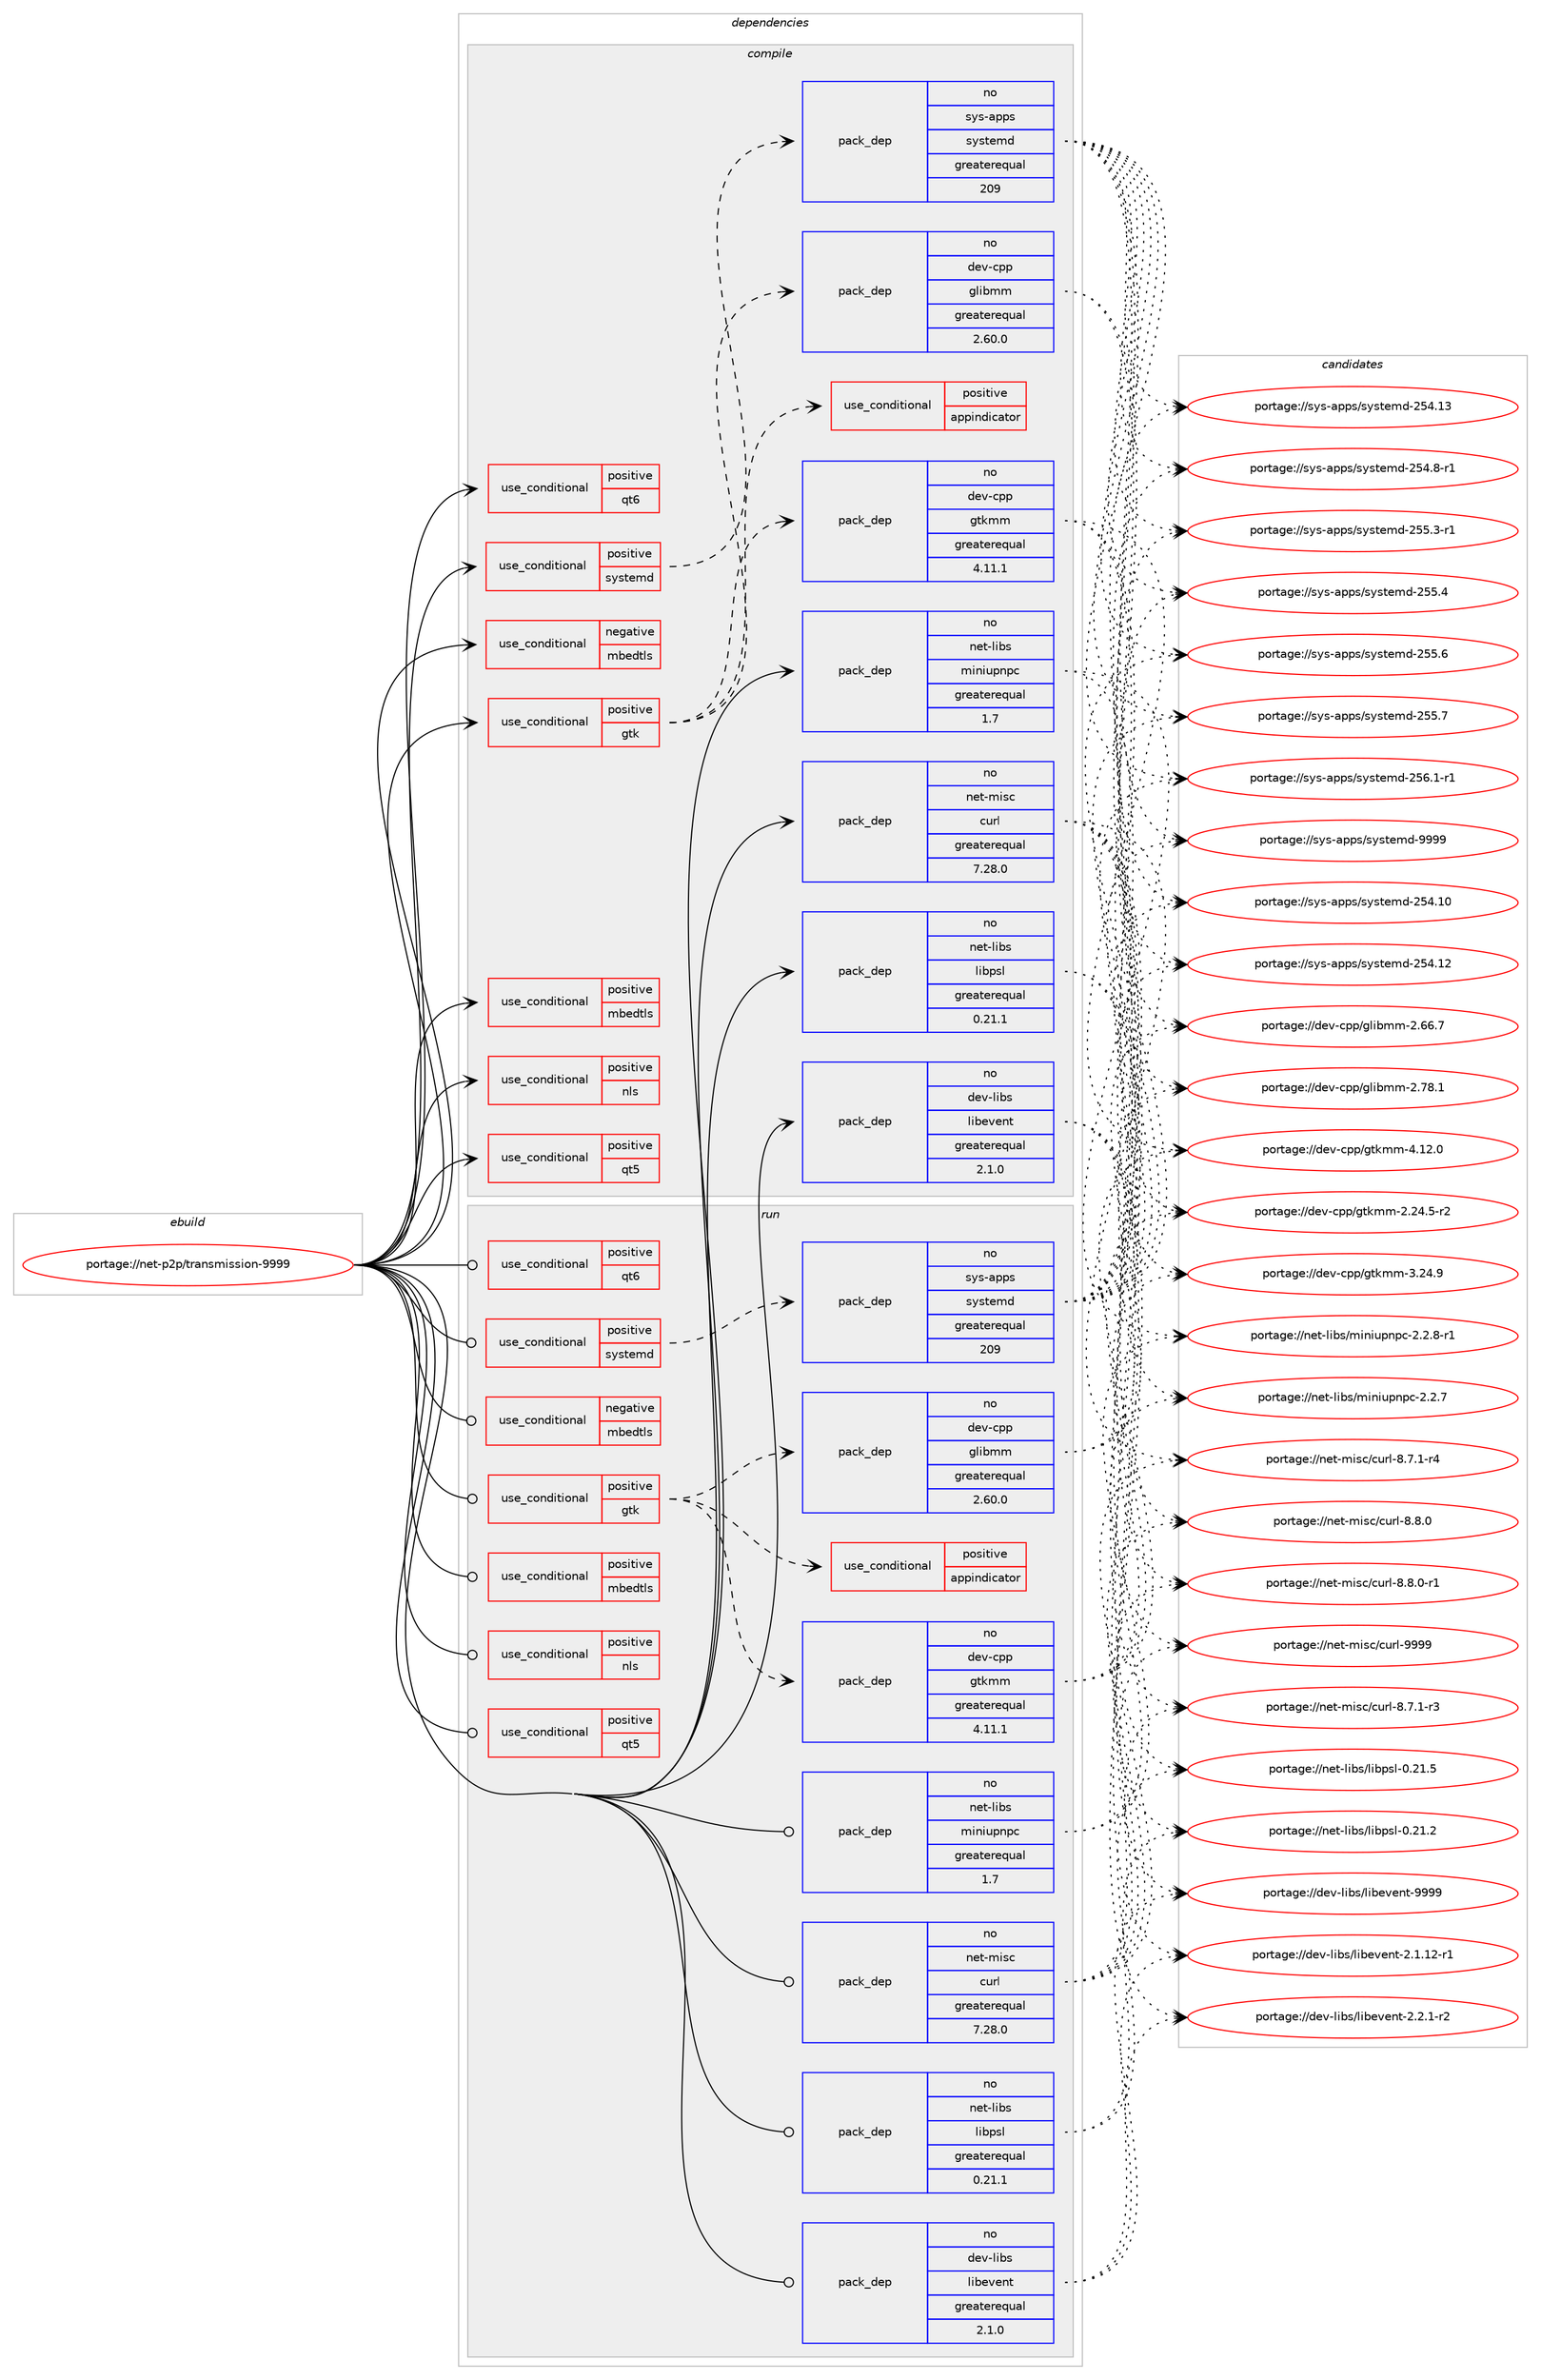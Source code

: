 digraph prolog {

# *************
# Graph options
# *************

newrank=true;
concentrate=true;
compound=true;
graph [rankdir=LR,fontname=Helvetica,fontsize=10,ranksep=1.5];#, ranksep=2.5, nodesep=0.2];
edge  [arrowhead=vee];
node  [fontname=Helvetica,fontsize=10];

# **********
# The ebuild
# **********

subgraph cluster_leftcol {
color=gray;
rank=same;
label=<<i>ebuild</i>>;
id [label="portage://net-p2p/transmission-9999", color=red, width=4, href="../net-p2p/transmission-9999.svg"];
}

# ****************
# The dependencies
# ****************

subgraph cluster_midcol {
color=gray;
label=<<i>dependencies</i>>;
subgraph cluster_compile {
fillcolor="#eeeeee";
style=filled;
label=<<i>compile</i>>;
subgraph cond98318 {
dependency193566 [label=<<TABLE BORDER="0" CELLBORDER="1" CELLSPACING="0" CELLPADDING="4"><TR><TD ROWSPAN="3" CELLPADDING="10">use_conditional</TD></TR><TR><TD>negative</TD></TR><TR><TD>mbedtls</TD></TR></TABLE>>, shape=none, color=red];
# *** BEGIN UNKNOWN DEPENDENCY TYPE (TODO) ***
# dependency193566 -> package_dependency(portage://net-p2p/transmission-9999,install,no,dev-libs,openssl,none,[,,],[slot(0),equal],[])
# *** END UNKNOWN DEPENDENCY TYPE (TODO) ***

}
id:e -> dependency193566:w [weight=20,style="solid",arrowhead="vee"];
subgraph cond98319 {
dependency193567 [label=<<TABLE BORDER="0" CELLBORDER="1" CELLSPACING="0" CELLPADDING="4"><TR><TD ROWSPAN="3" CELLPADDING="10">use_conditional</TD></TR><TR><TD>positive</TD></TR><TR><TD>gtk</TD></TR></TABLE>>, shape=none, color=red];
subgraph pack92552 {
dependency193568 [label=<<TABLE BORDER="0" CELLBORDER="1" CELLSPACING="0" CELLPADDING="4" WIDTH="220"><TR><TD ROWSPAN="6" CELLPADDING="30">pack_dep</TD></TR><TR><TD WIDTH="110">no</TD></TR><TR><TD>dev-cpp</TD></TR><TR><TD>gtkmm</TD></TR><TR><TD>greaterequal</TD></TR><TR><TD>4.11.1</TD></TR></TABLE>>, shape=none, color=blue];
}
dependency193567:e -> dependency193568:w [weight=20,style="dashed",arrowhead="vee"];
subgraph pack92553 {
dependency193569 [label=<<TABLE BORDER="0" CELLBORDER="1" CELLSPACING="0" CELLPADDING="4" WIDTH="220"><TR><TD ROWSPAN="6" CELLPADDING="30">pack_dep</TD></TR><TR><TD WIDTH="110">no</TD></TR><TR><TD>dev-cpp</TD></TR><TR><TD>glibmm</TD></TR><TR><TD>greaterequal</TD></TR><TR><TD>2.60.0</TD></TR></TABLE>>, shape=none, color=blue];
}
dependency193567:e -> dependency193569:w [weight=20,style="dashed",arrowhead="vee"];
subgraph cond98320 {
dependency193570 [label=<<TABLE BORDER="0" CELLBORDER="1" CELLSPACING="0" CELLPADDING="4"><TR><TD ROWSPAN="3" CELLPADDING="10">use_conditional</TD></TR><TR><TD>positive</TD></TR><TR><TD>appindicator</TD></TR></TABLE>>, shape=none, color=red];
# *** BEGIN UNKNOWN DEPENDENCY TYPE (TODO) ***
# dependency193570 -> package_dependency(portage://net-p2p/transmission-9999,install,no,dev-libs,libayatana-appindicator,none,[,,],[],[])
# *** END UNKNOWN DEPENDENCY TYPE (TODO) ***

}
dependency193567:e -> dependency193570:w [weight=20,style="dashed",arrowhead="vee"];
}
id:e -> dependency193567:w [weight=20,style="solid",arrowhead="vee"];
subgraph cond98321 {
dependency193571 [label=<<TABLE BORDER="0" CELLBORDER="1" CELLSPACING="0" CELLPADDING="4"><TR><TD ROWSPAN="3" CELLPADDING="10">use_conditional</TD></TR><TR><TD>positive</TD></TR><TR><TD>mbedtls</TD></TR></TABLE>>, shape=none, color=red];
# *** BEGIN UNKNOWN DEPENDENCY TYPE (TODO) ***
# dependency193571 -> package_dependency(portage://net-p2p/transmission-9999,install,no,net-libs,mbedtls,none,[,,],[slot(0),equal],[])
# *** END UNKNOWN DEPENDENCY TYPE (TODO) ***

}
id:e -> dependency193571:w [weight=20,style="solid",arrowhead="vee"];
subgraph cond98322 {
dependency193572 [label=<<TABLE BORDER="0" CELLBORDER="1" CELLSPACING="0" CELLPADDING="4"><TR><TD ROWSPAN="3" CELLPADDING="10">use_conditional</TD></TR><TR><TD>positive</TD></TR><TR><TD>nls</TD></TR></TABLE>>, shape=none, color=red];
# *** BEGIN UNKNOWN DEPENDENCY TYPE (TODO) ***
# dependency193572 -> package_dependency(portage://net-p2p/transmission-9999,install,no,virtual,libintl,none,[,,],[],[])
# *** END UNKNOWN DEPENDENCY TYPE (TODO) ***

}
id:e -> dependency193572:w [weight=20,style="solid",arrowhead="vee"];
subgraph cond98323 {
dependency193573 [label=<<TABLE BORDER="0" CELLBORDER="1" CELLSPACING="0" CELLPADDING="4"><TR><TD ROWSPAN="3" CELLPADDING="10">use_conditional</TD></TR><TR><TD>positive</TD></TR><TR><TD>qt5</TD></TR></TABLE>>, shape=none, color=red];
# *** BEGIN UNKNOWN DEPENDENCY TYPE (TODO) ***
# dependency193573 -> package_dependency(portage://net-p2p/transmission-9999,install,no,dev-qt,qtcore,none,[,,],[slot(5)],[])
# *** END UNKNOWN DEPENDENCY TYPE (TODO) ***

# *** BEGIN UNKNOWN DEPENDENCY TYPE (TODO) ***
# dependency193573 -> package_dependency(portage://net-p2p/transmission-9999,install,no,dev-qt,qtdbus,none,[,,],[slot(5)],[])
# *** END UNKNOWN DEPENDENCY TYPE (TODO) ***

# *** BEGIN UNKNOWN DEPENDENCY TYPE (TODO) ***
# dependency193573 -> package_dependency(portage://net-p2p/transmission-9999,install,no,dev-qt,qtgui,none,[,,],[slot(5)],[])
# *** END UNKNOWN DEPENDENCY TYPE (TODO) ***

# *** BEGIN UNKNOWN DEPENDENCY TYPE (TODO) ***
# dependency193573 -> package_dependency(portage://net-p2p/transmission-9999,install,no,dev-qt,qtnetwork,none,[,,],[slot(5)],[])
# *** END UNKNOWN DEPENDENCY TYPE (TODO) ***

# *** BEGIN UNKNOWN DEPENDENCY TYPE (TODO) ***
# dependency193573 -> package_dependency(portage://net-p2p/transmission-9999,install,no,dev-qt,qtsvg,none,[,,],[slot(5)],[])
# *** END UNKNOWN DEPENDENCY TYPE (TODO) ***

# *** BEGIN UNKNOWN DEPENDENCY TYPE (TODO) ***
# dependency193573 -> package_dependency(portage://net-p2p/transmission-9999,install,no,dev-qt,qtwidgets,none,[,,],[slot(5)],[])
# *** END UNKNOWN DEPENDENCY TYPE (TODO) ***

}
id:e -> dependency193573:w [weight=20,style="solid",arrowhead="vee"];
subgraph cond98324 {
dependency193574 [label=<<TABLE BORDER="0" CELLBORDER="1" CELLSPACING="0" CELLPADDING="4"><TR><TD ROWSPAN="3" CELLPADDING="10">use_conditional</TD></TR><TR><TD>positive</TD></TR><TR><TD>qt6</TD></TR></TABLE>>, shape=none, color=red];
# *** BEGIN UNKNOWN DEPENDENCY TYPE (TODO) ***
# dependency193574 -> package_dependency(portage://net-p2p/transmission-9999,install,no,dev-qt,qtbase,none,[,,],[slot(6)],[use(enable(dbus),none),use(enable(gui),none),use(enable(network),none),use(enable(widgets),none)])
# *** END UNKNOWN DEPENDENCY TYPE (TODO) ***

# *** BEGIN UNKNOWN DEPENDENCY TYPE (TODO) ***
# dependency193574 -> package_dependency(portage://net-p2p/transmission-9999,install,no,dev-qt,qtsvg,none,[,,],[slot(6)],[])
# *** END UNKNOWN DEPENDENCY TYPE (TODO) ***

}
id:e -> dependency193574:w [weight=20,style="solid",arrowhead="vee"];
subgraph cond98325 {
dependency193575 [label=<<TABLE BORDER="0" CELLBORDER="1" CELLSPACING="0" CELLPADDING="4"><TR><TD ROWSPAN="3" CELLPADDING="10">use_conditional</TD></TR><TR><TD>positive</TD></TR><TR><TD>systemd</TD></TR></TABLE>>, shape=none, color=red];
subgraph pack92554 {
dependency193576 [label=<<TABLE BORDER="0" CELLBORDER="1" CELLSPACING="0" CELLPADDING="4" WIDTH="220"><TR><TD ROWSPAN="6" CELLPADDING="30">pack_dep</TD></TR><TR><TD WIDTH="110">no</TD></TR><TR><TD>sys-apps</TD></TR><TR><TD>systemd</TD></TR><TR><TD>greaterequal</TD></TR><TR><TD>209</TD></TR></TABLE>>, shape=none, color=blue];
}
dependency193575:e -> dependency193576:w [weight=20,style="dashed",arrowhead="vee"];
}
id:e -> dependency193575:w [weight=20,style="solid",arrowhead="vee"];
subgraph pack92555 {
dependency193577 [label=<<TABLE BORDER="0" CELLBORDER="1" CELLSPACING="0" CELLPADDING="4" WIDTH="220"><TR><TD ROWSPAN="6" CELLPADDING="30">pack_dep</TD></TR><TR><TD WIDTH="110">no</TD></TR><TR><TD>dev-libs</TD></TR><TR><TD>libevent</TD></TR><TR><TD>greaterequal</TD></TR><TR><TD>2.1.0</TD></TR></TABLE>>, shape=none, color=blue];
}
id:e -> dependency193577:w [weight=20,style="solid",arrowhead="vee"];
# *** BEGIN UNKNOWN DEPENDENCY TYPE (TODO) ***
# id -> package_dependency(portage://net-p2p/transmission-9999,install,no,net-libs,libnatpmp,none,[,,],[],[])
# *** END UNKNOWN DEPENDENCY TYPE (TODO) ***

subgraph pack92556 {
dependency193578 [label=<<TABLE BORDER="0" CELLBORDER="1" CELLSPACING="0" CELLPADDING="4" WIDTH="220"><TR><TD ROWSPAN="6" CELLPADDING="30">pack_dep</TD></TR><TR><TD WIDTH="110">no</TD></TR><TR><TD>net-libs</TD></TR><TR><TD>libpsl</TD></TR><TR><TD>greaterequal</TD></TR><TR><TD>0.21.1</TD></TR></TABLE>>, shape=none, color=blue];
}
id:e -> dependency193578:w [weight=20,style="solid",arrowhead="vee"];
subgraph pack92557 {
dependency193579 [label=<<TABLE BORDER="0" CELLBORDER="1" CELLSPACING="0" CELLPADDING="4" WIDTH="220"><TR><TD ROWSPAN="6" CELLPADDING="30">pack_dep</TD></TR><TR><TD WIDTH="110">no</TD></TR><TR><TD>net-libs</TD></TR><TR><TD>miniupnpc</TD></TR><TR><TD>greaterequal</TD></TR><TR><TD>1.7</TD></TR></TABLE>>, shape=none, color=blue];
}
id:e -> dependency193579:w [weight=20,style="solid",arrowhead="vee"];
subgraph pack92558 {
dependency193580 [label=<<TABLE BORDER="0" CELLBORDER="1" CELLSPACING="0" CELLPADDING="4" WIDTH="220"><TR><TD ROWSPAN="6" CELLPADDING="30">pack_dep</TD></TR><TR><TD WIDTH="110">no</TD></TR><TR><TD>net-misc</TD></TR><TR><TD>curl</TD></TR><TR><TD>greaterequal</TD></TR><TR><TD>7.28.0</TD></TR></TABLE>>, shape=none, color=blue];
}
id:e -> dependency193580:w [weight=20,style="solid",arrowhead="vee"];
# *** BEGIN UNKNOWN DEPENDENCY TYPE (TODO) ***
# id -> package_dependency(portage://net-p2p/transmission-9999,install,no,sys-libs,zlib,none,[,,],any_same_slot,[])
# *** END UNKNOWN DEPENDENCY TYPE (TODO) ***

}
subgraph cluster_compileandrun {
fillcolor="#eeeeee";
style=filled;
label=<<i>compile and run</i>>;
}
subgraph cluster_run {
fillcolor="#eeeeee";
style=filled;
label=<<i>run</i>>;
subgraph cond98326 {
dependency193581 [label=<<TABLE BORDER="0" CELLBORDER="1" CELLSPACING="0" CELLPADDING="4"><TR><TD ROWSPAN="3" CELLPADDING="10">use_conditional</TD></TR><TR><TD>negative</TD></TR><TR><TD>mbedtls</TD></TR></TABLE>>, shape=none, color=red];
# *** BEGIN UNKNOWN DEPENDENCY TYPE (TODO) ***
# dependency193581 -> package_dependency(portage://net-p2p/transmission-9999,run,no,dev-libs,openssl,none,[,,],[slot(0),equal],[])
# *** END UNKNOWN DEPENDENCY TYPE (TODO) ***

}
id:e -> dependency193581:w [weight=20,style="solid",arrowhead="odot"];
subgraph cond98327 {
dependency193582 [label=<<TABLE BORDER="0" CELLBORDER="1" CELLSPACING="0" CELLPADDING="4"><TR><TD ROWSPAN="3" CELLPADDING="10">use_conditional</TD></TR><TR><TD>positive</TD></TR><TR><TD>gtk</TD></TR></TABLE>>, shape=none, color=red];
subgraph pack92559 {
dependency193583 [label=<<TABLE BORDER="0" CELLBORDER="1" CELLSPACING="0" CELLPADDING="4" WIDTH="220"><TR><TD ROWSPAN="6" CELLPADDING="30">pack_dep</TD></TR><TR><TD WIDTH="110">no</TD></TR><TR><TD>dev-cpp</TD></TR><TR><TD>gtkmm</TD></TR><TR><TD>greaterequal</TD></TR><TR><TD>4.11.1</TD></TR></TABLE>>, shape=none, color=blue];
}
dependency193582:e -> dependency193583:w [weight=20,style="dashed",arrowhead="vee"];
subgraph pack92560 {
dependency193584 [label=<<TABLE BORDER="0" CELLBORDER="1" CELLSPACING="0" CELLPADDING="4" WIDTH="220"><TR><TD ROWSPAN="6" CELLPADDING="30">pack_dep</TD></TR><TR><TD WIDTH="110">no</TD></TR><TR><TD>dev-cpp</TD></TR><TR><TD>glibmm</TD></TR><TR><TD>greaterequal</TD></TR><TR><TD>2.60.0</TD></TR></TABLE>>, shape=none, color=blue];
}
dependency193582:e -> dependency193584:w [weight=20,style="dashed",arrowhead="vee"];
subgraph cond98328 {
dependency193585 [label=<<TABLE BORDER="0" CELLBORDER="1" CELLSPACING="0" CELLPADDING="4"><TR><TD ROWSPAN="3" CELLPADDING="10">use_conditional</TD></TR><TR><TD>positive</TD></TR><TR><TD>appindicator</TD></TR></TABLE>>, shape=none, color=red];
# *** BEGIN UNKNOWN DEPENDENCY TYPE (TODO) ***
# dependency193585 -> package_dependency(portage://net-p2p/transmission-9999,run,no,dev-libs,libayatana-appindicator,none,[,,],[],[])
# *** END UNKNOWN DEPENDENCY TYPE (TODO) ***

}
dependency193582:e -> dependency193585:w [weight=20,style="dashed",arrowhead="vee"];
}
id:e -> dependency193582:w [weight=20,style="solid",arrowhead="odot"];
subgraph cond98329 {
dependency193586 [label=<<TABLE BORDER="0" CELLBORDER="1" CELLSPACING="0" CELLPADDING="4"><TR><TD ROWSPAN="3" CELLPADDING="10">use_conditional</TD></TR><TR><TD>positive</TD></TR><TR><TD>mbedtls</TD></TR></TABLE>>, shape=none, color=red];
# *** BEGIN UNKNOWN DEPENDENCY TYPE (TODO) ***
# dependency193586 -> package_dependency(portage://net-p2p/transmission-9999,run,no,net-libs,mbedtls,none,[,,],[slot(0),equal],[])
# *** END UNKNOWN DEPENDENCY TYPE (TODO) ***

}
id:e -> dependency193586:w [weight=20,style="solid",arrowhead="odot"];
subgraph cond98330 {
dependency193587 [label=<<TABLE BORDER="0" CELLBORDER="1" CELLSPACING="0" CELLPADDING="4"><TR><TD ROWSPAN="3" CELLPADDING="10">use_conditional</TD></TR><TR><TD>positive</TD></TR><TR><TD>nls</TD></TR></TABLE>>, shape=none, color=red];
# *** BEGIN UNKNOWN DEPENDENCY TYPE (TODO) ***
# dependency193587 -> package_dependency(portage://net-p2p/transmission-9999,run,no,virtual,libintl,none,[,,],[],[])
# *** END UNKNOWN DEPENDENCY TYPE (TODO) ***

}
id:e -> dependency193587:w [weight=20,style="solid",arrowhead="odot"];
subgraph cond98331 {
dependency193588 [label=<<TABLE BORDER="0" CELLBORDER="1" CELLSPACING="0" CELLPADDING="4"><TR><TD ROWSPAN="3" CELLPADDING="10">use_conditional</TD></TR><TR><TD>positive</TD></TR><TR><TD>qt5</TD></TR></TABLE>>, shape=none, color=red];
# *** BEGIN UNKNOWN DEPENDENCY TYPE (TODO) ***
# dependency193588 -> package_dependency(portage://net-p2p/transmission-9999,run,no,dev-qt,qtcore,none,[,,],[slot(5)],[])
# *** END UNKNOWN DEPENDENCY TYPE (TODO) ***

# *** BEGIN UNKNOWN DEPENDENCY TYPE (TODO) ***
# dependency193588 -> package_dependency(portage://net-p2p/transmission-9999,run,no,dev-qt,qtdbus,none,[,,],[slot(5)],[])
# *** END UNKNOWN DEPENDENCY TYPE (TODO) ***

# *** BEGIN UNKNOWN DEPENDENCY TYPE (TODO) ***
# dependency193588 -> package_dependency(portage://net-p2p/transmission-9999,run,no,dev-qt,qtgui,none,[,,],[slot(5)],[])
# *** END UNKNOWN DEPENDENCY TYPE (TODO) ***

# *** BEGIN UNKNOWN DEPENDENCY TYPE (TODO) ***
# dependency193588 -> package_dependency(portage://net-p2p/transmission-9999,run,no,dev-qt,qtnetwork,none,[,,],[slot(5)],[])
# *** END UNKNOWN DEPENDENCY TYPE (TODO) ***

# *** BEGIN UNKNOWN DEPENDENCY TYPE (TODO) ***
# dependency193588 -> package_dependency(portage://net-p2p/transmission-9999,run,no,dev-qt,qtsvg,none,[,,],[slot(5)],[])
# *** END UNKNOWN DEPENDENCY TYPE (TODO) ***

# *** BEGIN UNKNOWN DEPENDENCY TYPE (TODO) ***
# dependency193588 -> package_dependency(portage://net-p2p/transmission-9999,run,no,dev-qt,qtwidgets,none,[,,],[slot(5)],[])
# *** END UNKNOWN DEPENDENCY TYPE (TODO) ***

}
id:e -> dependency193588:w [weight=20,style="solid",arrowhead="odot"];
subgraph cond98332 {
dependency193589 [label=<<TABLE BORDER="0" CELLBORDER="1" CELLSPACING="0" CELLPADDING="4"><TR><TD ROWSPAN="3" CELLPADDING="10">use_conditional</TD></TR><TR><TD>positive</TD></TR><TR><TD>qt6</TD></TR></TABLE>>, shape=none, color=red];
# *** BEGIN UNKNOWN DEPENDENCY TYPE (TODO) ***
# dependency193589 -> package_dependency(portage://net-p2p/transmission-9999,run,no,dev-qt,qtbase,none,[,,],[slot(6)],[use(enable(dbus),none),use(enable(gui),none),use(enable(network),none),use(enable(widgets),none)])
# *** END UNKNOWN DEPENDENCY TYPE (TODO) ***

# *** BEGIN UNKNOWN DEPENDENCY TYPE (TODO) ***
# dependency193589 -> package_dependency(portage://net-p2p/transmission-9999,run,no,dev-qt,qtsvg,none,[,,],[slot(6)],[])
# *** END UNKNOWN DEPENDENCY TYPE (TODO) ***

}
id:e -> dependency193589:w [weight=20,style="solid",arrowhead="odot"];
subgraph cond98333 {
dependency193590 [label=<<TABLE BORDER="0" CELLBORDER="1" CELLSPACING="0" CELLPADDING="4"><TR><TD ROWSPAN="3" CELLPADDING="10">use_conditional</TD></TR><TR><TD>positive</TD></TR><TR><TD>systemd</TD></TR></TABLE>>, shape=none, color=red];
subgraph pack92561 {
dependency193591 [label=<<TABLE BORDER="0" CELLBORDER="1" CELLSPACING="0" CELLPADDING="4" WIDTH="220"><TR><TD ROWSPAN="6" CELLPADDING="30">pack_dep</TD></TR><TR><TD WIDTH="110">no</TD></TR><TR><TD>sys-apps</TD></TR><TR><TD>systemd</TD></TR><TR><TD>greaterequal</TD></TR><TR><TD>209</TD></TR></TABLE>>, shape=none, color=blue];
}
dependency193590:e -> dependency193591:w [weight=20,style="dashed",arrowhead="vee"];
}
id:e -> dependency193590:w [weight=20,style="solid",arrowhead="odot"];
# *** BEGIN UNKNOWN DEPENDENCY TYPE (TODO) ***
# id -> package_dependency(portage://net-p2p/transmission-9999,run,no,acct-group,transmission,none,[,,],[],[])
# *** END UNKNOWN DEPENDENCY TYPE (TODO) ***

# *** BEGIN UNKNOWN DEPENDENCY TYPE (TODO) ***
# id -> package_dependency(portage://net-p2p/transmission-9999,run,no,acct-user,transmission,none,[,,],[],[])
# *** END UNKNOWN DEPENDENCY TYPE (TODO) ***

subgraph pack92562 {
dependency193592 [label=<<TABLE BORDER="0" CELLBORDER="1" CELLSPACING="0" CELLPADDING="4" WIDTH="220"><TR><TD ROWSPAN="6" CELLPADDING="30">pack_dep</TD></TR><TR><TD WIDTH="110">no</TD></TR><TR><TD>dev-libs</TD></TR><TR><TD>libevent</TD></TR><TR><TD>greaterequal</TD></TR><TR><TD>2.1.0</TD></TR></TABLE>>, shape=none, color=blue];
}
id:e -> dependency193592:w [weight=20,style="solid",arrowhead="odot"];
# *** BEGIN UNKNOWN DEPENDENCY TYPE (TODO) ***
# id -> package_dependency(portage://net-p2p/transmission-9999,run,no,net-libs,libnatpmp,none,[,,],[],[])
# *** END UNKNOWN DEPENDENCY TYPE (TODO) ***

subgraph pack92563 {
dependency193593 [label=<<TABLE BORDER="0" CELLBORDER="1" CELLSPACING="0" CELLPADDING="4" WIDTH="220"><TR><TD ROWSPAN="6" CELLPADDING="30">pack_dep</TD></TR><TR><TD WIDTH="110">no</TD></TR><TR><TD>net-libs</TD></TR><TR><TD>libpsl</TD></TR><TR><TD>greaterequal</TD></TR><TR><TD>0.21.1</TD></TR></TABLE>>, shape=none, color=blue];
}
id:e -> dependency193593:w [weight=20,style="solid",arrowhead="odot"];
subgraph pack92564 {
dependency193594 [label=<<TABLE BORDER="0" CELLBORDER="1" CELLSPACING="0" CELLPADDING="4" WIDTH="220"><TR><TD ROWSPAN="6" CELLPADDING="30">pack_dep</TD></TR><TR><TD WIDTH="110">no</TD></TR><TR><TD>net-libs</TD></TR><TR><TD>miniupnpc</TD></TR><TR><TD>greaterequal</TD></TR><TR><TD>1.7</TD></TR></TABLE>>, shape=none, color=blue];
}
id:e -> dependency193594:w [weight=20,style="solid",arrowhead="odot"];
subgraph pack92565 {
dependency193595 [label=<<TABLE BORDER="0" CELLBORDER="1" CELLSPACING="0" CELLPADDING="4" WIDTH="220"><TR><TD ROWSPAN="6" CELLPADDING="30">pack_dep</TD></TR><TR><TD WIDTH="110">no</TD></TR><TR><TD>net-misc</TD></TR><TR><TD>curl</TD></TR><TR><TD>greaterequal</TD></TR><TR><TD>7.28.0</TD></TR></TABLE>>, shape=none, color=blue];
}
id:e -> dependency193595:w [weight=20,style="solid",arrowhead="odot"];
# *** BEGIN UNKNOWN DEPENDENCY TYPE (TODO) ***
# id -> package_dependency(portage://net-p2p/transmission-9999,run,no,sys-libs,zlib,none,[,,],any_same_slot,[])
# *** END UNKNOWN DEPENDENCY TYPE (TODO) ***

# *** BEGIN UNKNOWN DEPENDENCY TYPE (TODO) ***
# id -> package_dependency(portage://net-p2p/transmission-9999,run,no,virtual,tmpfiles,none,[,,],[],[])
# *** END UNKNOWN DEPENDENCY TYPE (TODO) ***

}
}

# **************
# The candidates
# **************

subgraph cluster_choices {
rank=same;
color=gray;
label=<<i>candidates</i>>;

subgraph choice92552 {
color=black;
nodesep=1;
choice100101118459911211247103116107109109455046505246534511450 [label="portage://dev-cpp/gtkmm-2.24.5-r2", color=red, width=4,href="../dev-cpp/gtkmm-2.24.5-r2.svg"];
choice10010111845991121124710311610710910945514650524657 [label="portage://dev-cpp/gtkmm-3.24.9", color=red, width=4,href="../dev-cpp/gtkmm-3.24.9.svg"];
choice10010111845991121124710311610710910945524649504648 [label="portage://dev-cpp/gtkmm-4.12.0", color=red, width=4,href="../dev-cpp/gtkmm-4.12.0.svg"];
dependency193568:e -> choice100101118459911211247103116107109109455046505246534511450:w [style=dotted,weight="100"];
dependency193568:e -> choice10010111845991121124710311610710910945514650524657:w [style=dotted,weight="100"];
dependency193568:e -> choice10010111845991121124710311610710910945524649504648:w [style=dotted,weight="100"];
}
subgraph choice92553 {
color=black;
nodesep=1;
choice1001011184599112112471031081059810910945504654544655 [label="portage://dev-cpp/glibmm-2.66.7", color=red, width=4,href="../dev-cpp/glibmm-2.66.7.svg"];
choice1001011184599112112471031081059810910945504655564649 [label="portage://dev-cpp/glibmm-2.78.1", color=red, width=4,href="../dev-cpp/glibmm-2.78.1.svg"];
dependency193569:e -> choice1001011184599112112471031081059810910945504654544655:w [style=dotted,weight="100"];
dependency193569:e -> choice1001011184599112112471031081059810910945504655564649:w [style=dotted,weight="100"];
}
subgraph choice92554 {
color=black;
nodesep=1;
choice11512111545971121121154711512111511610110910045505352464948 [label="portage://sys-apps/systemd-254.10", color=red, width=4,href="../sys-apps/systemd-254.10.svg"];
choice11512111545971121121154711512111511610110910045505352464950 [label="portage://sys-apps/systemd-254.12", color=red, width=4,href="../sys-apps/systemd-254.12.svg"];
choice11512111545971121121154711512111511610110910045505352464951 [label="portage://sys-apps/systemd-254.13", color=red, width=4,href="../sys-apps/systemd-254.13.svg"];
choice1151211154597112112115471151211151161011091004550535246564511449 [label="portage://sys-apps/systemd-254.8-r1", color=red, width=4,href="../sys-apps/systemd-254.8-r1.svg"];
choice1151211154597112112115471151211151161011091004550535346514511449 [label="portage://sys-apps/systemd-255.3-r1", color=red, width=4,href="../sys-apps/systemd-255.3-r1.svg"];
choice115121115459711211211547115121115116101109100455053534652 [label="portage://sys-apps/systemd-255.4", color=red, width=4,href="../sys-apps/systemd-255.4.svg"];
choice115121115459711211211547115121115116101109100455053534654 [label="portage://sys-apps/systemd-255.6", color=red, width=4,href="../sys-apps/systemd-255.6.svg"];
choice115121115459711211211547115121115116101109100455053534655 [label="portage://sys-apps/systemd-255.7", color=red, width=4,href="../sys-apps/systemd-255.7.svg"];
choice1151211154597112112115471151211151161011091004550535446494511449 [label="portage://sys-apps/systemd-256.1-r1", color=red, width=4,href="../sys-apps/systemd-256.1-r1.svg"];
choice1151211154597112112115471151211151161011091004557575757 [label="portage://sys-apps/systemd-9999", color=red, width=4,href="../sys-apps/systemd-9999.svg"];
dependency193576:e -> choice11512111545971121121154711512111511610110910045505352464948:w [style=dotted,weight="100"];
dependency193576:e -> choice11512111545971121121154711512111511610110910045505352464950:w [style=dotted,weight="100"];
dependency193576:e -> choice11512111545971121121154711512111511610110910045505352464951:w [style=dotted,weight="100"];
dependency193576:e -> choice1151211154597112112115471151211151161011091004550535246564511449:w [style=dotted,weight="100"];
dependency193576:e -> choice1151211154597112112115471151211151161011091004550535346514511449:w [style=dotted,weight="100"];
dependency193576:e -> choice115121115459711211211547115121115116101109100455053534652:w [style=dotted,weight="100"];
dependency193576:e -> choice115121115459711211211547115121115116101109100455053534654:w [style=dotted,weight="100"];
dependency193576:e -> choice115121115459711211211547115121115116101109100455053534655:w [style=dotted,weight="100"];
dependency193576:e -> choice1151211154597112112115471151211151161011091004550535446494511449:w [style=dotted,weight="100"];
dependency193576:e -> choice1151211154597112112115471151211151161011091004557575757:w [style=dotted,weight="100"];
}
subgraph choice92555 {
color=black;
nodesep=1;
choice10010111845108105981154710810598101118101110116455046494649504511449 [label="portage://dev-libs/libevent-2.1.12-r1", color=red, width=4,href="../dev-libs/libevent-2.1.12-r1.svg"];
choice100101118451081059811547108105981011181011101164550465046494511450 [label="portage://dev-libs/libevent-2.2.1-r2", color=red, width=4,href="../dev-libs/libevent-2.2.1-r2.svg"];
choice100101118451081059811547108105981011181011101164557575757 [label="portage://dev-libs/libevent-9999", color=red, width=4,href="../dev-libs/libevent-9999.svg"];
dependency193577:e -> choice10010111845108105981154710810598101118101110116455046494649504511449:w [style=dotted,weight="100"];
dependency193577:e -> choice100101118451081059811547108105981011181011101164550465046494511450:w [style=dotted,weight="100"];
dependency193577:e -> choice100101118451081059811547108105981011181011101164557575757:w [style=dotted,weight="100"];
}
subgraph choice92556 {
color=black;
nodesep=1;
choice1101011164510810598115471081059811211510845484650494650 [label="portage://net-libs/libpsl-0.21.2", color=red, width=4,href="../net-libs/libpsl-0.21.2.svg"];
choice1101011164510810598115471081059811211510845484650494653 [label="portage://net-libs/libpsl-0.21.5", color=red, width=4,href="../net-libs/libpsl-0.21.5.svg"];
dependency193578:e -> choice1101011164510810598115471081059811211510845484650494650:w [style=dotted,weight="100"];
dependency193578:e -> choice1101011164510810598115471081059811211510845484650494653:w [style=dotted,weight="100"];
}
subgraph choice92557 {
color=black;
nodesep=1;
choice11010111645108105981154710910511010511711211011299455046504655 [label="portage://net-libs/miniupnpc-2.2.7", color=red, width=4,href="../net-libs/miniupnpc-2.2.7.svg"];
choice110101116451081059811547109105110105117112110112994550465046564511449 [label="portage://net-libs/miniupnpc-2.2.8-r1", color=red, width=4,href="../net-libs/miniupnpc-2.2.8-r1.svg"];
dependency193579:e -> choice11010111645108105981154710910511010511711211011299455046504655:w [style=dotted,weight="100"];
dependency193579:e -> choice110101116451081059811547109105110105117112110112994550465046564511449:w [style=dotted,weight="100"];
}
subgraph choice92558 {
color=black;
nodesep=1;
choice110101116451091051159947991171141084556465546494511451 [label="portage://net-misc/curl-8.7.1-r3", color=red, width=4,href="../net-misc/curl-8.7.1-r3.svg"];
choice110101116451091051159947991171141084556465546494511452 [label="portage://net-misc/curl-8.7.1-r4", color=red, width=4,href="../net-misc/curl-8.7.1-r4.svg"];
choice11010111645109105115994799117114108455646564648 [label="portage://net-misc/curl-8.8.0", color=red, width=4,href="../net-misc/curl-8.8.0.svg"];
choice110101116451091051159947991171141084556465646484511449 [label="portage://net-misc/curl-8.8.0-r1", color=red, width=4,href="../net-misc/curl-8.8.0-r1.svg"];
choice110101116451091051159947991171141084557575757 [label="portage://net-misc/curl-9999", color=red, width=4,href="../net-misc/curl-9999.svg"];
dependency193580:e -> choice110101116451091051159947991171141084556465546494511451:w [style=dotted,weight="100"];
dependency193580:e -> choice110101116451091051159947991171141084556465546494511452:w [style=dotted,weight="100"];
dependency193580:e -> choice11010111645109105115994799117114108455646564648:w [style=dotted,weight="100"];
dependency193580:e -> choice110101116451091051159947991171141084556465646484511449:w [style=dotted,weight="100"];
dependency193580:e -> choice110101116451091051159947991171141084557575757:w [style=dotted,weight="100"];
}
subgraph choice92559 {
color=black;
nodesep=1;
choice100101118459911211247103116107109109455046505246534511450 [label="portage://dev-cpp/gtkmm-2.24.5-r2", color=red, width=4,href="../dev-cpp/gtkmm-2.24.5-r2.svg"];
choice10010111845991121124710311610710910945514650524657 [label="portage://dev-cpp/gtkmm-3.24.9", color=red, width=4,href="../dev-cpp/gtkmm-3.24.9.svg"];
choice10010111845991121124710311610710910945524649504648 [label="portage://dev-cpp/gtkmm-4.12.0", color=red, width=4,href="../dev-cpp/gtkmm-4.12.0.svg"];
dependency193583:e -> choice100101118459911211247103116107109109455046505246534511450:w [style=dotted,weight="100"];
dependency193583:e -> choice10010111845991121124710311610710910945514650524657:w [style=dotted,weight="100"];
dependency193583:e -> choice10010111845991121124710311610710910945524649504648:w [style=dotted,weight="100"];
}
subgraph choice92560 {
color=black;
nodesep=1;
choice1001011184599112112471031081059810910945504654544655 [label="portage://dev-cpp/glibmm-2.66.7", color=red, width=4,href="../dev-cpp/glibmm-2.66.7.svg"];
choice1001011184599112112471031081059810910945504655564649 [label="portage://dev-cpp/glibmm-2.78.1", color=red, width=4,href="../dev-cpp/glibmm-2.78.1.svg"];
dependency193584:e -> choice1001011184599112112471031081059810910945504654544655:w [style=dotted,weight="100"];
dependency193584:e -> choice1001011184599112112471031081059810910945504655564649:w [style=dotted,weight="100"];
}
subgraph choice92561 {
color=black;
nodesep=1;
choice11512111545971121121154711512111511610110910045505352464948 [label="portage://sys-apps/systemd-254.10", color=red, width=4,href="../sys-apps/systemd-254.10.svg"];
choice11512111545971121121154711512111511610110910045505352464950 [label="portage://sys-apps/systemd-254.12", color=red, width=4,href="../sys-apps/systemd-254.12.svg"];
choice11512111545971121121154711512111511610110910045505352464951 [label="portage://sys-apps/systemd-254.13", color=red, width=4,href="../sys-apps/systemd-254.13.svg"];
choice1151211154597112112115471151211151161011091004550535246564511449 [label="portage://sys-apps/systemd-254.8-r1", color=red, width=4,href="../sys-apps/systemd-254.8-r1.svg"];
choice1151211154597112112115471151211151161011091004550535346514511449 [label="portage://sys-apps/systemd-255.3-r1", color=red, width=4,href="../sys-apps/systemd-255.3-r1.svg"];
choice115121115459711211211547115121115116101109100455053534652 [label="portage://sys-apps/systemd-255.4", color=red, width=4,href="../sys-apps/systemd-255.4.svg"];
choice115121115459711211211547115121115116101109100455053534654 [label="portage://sys-apps/systemd-255.6", color=red, width=4,href="../sys-apps/systemd-255.6.svg"];
choice115121115459711211211547115121115116101109100455053534655 [label="portage://sys-apps/systemd-255.7", color=red, width=4,href="../sys-apps/systemd-255.7.svg"];
choice1151211154597112112115471151211151161011091004550535446494511449 [label="portage://sys-apps/systemd-256.1-r1", color=red, width=4,href="../sys-apps/systemd-256.1-r1.svg"];
choice1151211154597112112115471151211151161011091004557575757 [label="portage://sys-apps/systemd-9999", color=red, width=4,href="../sys-apps/systemd-9999.svg"];
dependency193591:e -> choice11512111545971121121154711512111511610110910045505352464948:w [style=dotted,weight="100"];
dependency193591:e -> choice11512111545971121121154711512111511610110910045505352464950:w [style=dotted,weight="100"];
dependency193591:e -> choice11512111545971121121154711512111511610110910045505352464951:w [style=dotted,weight="100"];
dependency193591:e -> choice1151211154597112112115471151211151161011091004550535246564511449:w [style=dotted,weight="100"];
dependency193591:e -> choice1151211154597112112115471151211151161011091004550535346514511449:w [style=dotted,weight="100"];
dependency193591:e -> choice115121115459711211211547115121115116101109100455053534652:w [style=dotted,weight="100"];
dependency193591:e -> choice115121115459711211211547115121115116101109100455053534654:w [style=dotted,weight="100"];
dependency193591:e -> choice115121115459711211211547115121115116101109100455053534655:w [style=dotted,weight="100"];
dependency193591:e -> choice1151211154597112112115471151211151161011091004550535446494511449:w [style=dotted,weight="100"];
dependency193591:e -> choice1151211154597112112115471151211151161011091004557575757:w [style=dotted,weight="100"];
}
subgraph choice92562 {
color=black;
nodesep=1;
choice10010111845108105981154710810598101118101110116455046494649504511449 [label="portage://dev-libs/libevent-2.1.12-r1", color=red, width=4,href="../dev-libs/libevent-2.1.12-r1.svg"];
choice100101118451081059811547108105981011181011101164550465046494511450 [label="portage://dev-libs/libevent-2.2.1-r2", color=red, width=4,href="../dev-libs/libevent-2.2.1-r2.svg"];
choice100101118451081059811547108105981011181011101164557575757 [label="portage://dev-libs/libevent-9999", color=red, width=4,href="../dev-libs/libevent-9999.svg"];
dependency193592:e -> choice10010111845108105981154710810598101118101110116455046494649504511449:w [style=dotted,weight="100"];
dependency193592:e -> choice100101118451081059811547108105981011181011101164550465046494511450:w [style=dotted,weight="100"];
dependency193592:e -> choice100101118451081059811547108105981011181011101164557575757:w [style=dotted,weight="100"];
}
subgraph choice92563 {
color=black;
nodesep=1;
choice1101011164510810598115471081059811211510845484650494650 [label="portage://net-libs/libpsl-0.21.2", color=red, width=4,href="../net-libs/libpsl-0.21.2.svg"];
choice1101011164510810598115471081059811211510845484650494653 [label="portage://net-libs/libpsl-0.21.5", color=red, width=4,href="../net-libs/libpsl-0.21.5.svg"];
dependency193593:e -> choice1101011164510810598115471081059811211510845484650494650:w [style=dotted,weight="100"];
dependency193593:e -> choice1101011164510810598115471081059811211510845484650494653:w [style=dotted,weight="100"];
}
subgraph choice92564 {
color=black;
nodesep=1;
choice11010111645108105981154710910511010511711211011299455046504655 [label="portage://net-libs/miniupnpc-2.2.7", color=red, width=4,href="../net-libs/miniupnpc-2.2.7.svg"];
choice110101116451081059811547109105110105117112110112994550465046564511449 [label="portage://net-libs/miniupnpc-2.2.8-r1", color=red, width=4,href="../net-libs/miniupnpc-2.2.8-r1.svg"];
dependency193594:e -> choice11010111645108105981154710910511010511711211011299455046504655:w [style=dotted,weight="100"];
dependency193594:e -> choice110101116451081059811547109105110105117112110112994550465046564511449:w [style=dotted,weight="100"];
}
subgraph choice92565 {
color=black;
nodesep=1;
choice110101116451091051159947991171141084556465546494511451 [label="portage://net-misc/curl-8.7.1-r3", color=red, width=4,href="../net-misc/curl-8.7.1-r3.svg"];
choice110101116451091051159947991171141084556465546494511452 [label="portage://net-misc/curl-8.7.1-r4", color=red, width=4,href="../net-misc/curl-8.7.1-r4.svg"];
choice11010111645109105115994799117114108455646564648 [label="portage://net-misc/curl-8.8.0", color=red, width=4,href="../net-misc/curl-8.8.0.svg"];
choice110101116451091051159947991171141084556465646484511449 [label="portage://net-misc/curl-8.8.0-r1", color=red, width=4,href="../net-misc/curl-8.8.0-r1.svg"];
choice110101116451091051159947991171141084557575757 [label="portage://net-misc/curl-9999", color=red, width=4,href="../net-misc/curl-9999.svg"];
dependency193595:e -> choice110101116451091051159947991171141084556465546494511451:w [style=dotted,weight="100"];
dependency193595:e -> choice110101116451091051159947991171141084556465546494511452:w [style=dotted,weight="100"];
dependency193595:e -> choice11010111645109105115994799117114108455646564648:w [style=dotted,weight="100"];
dependency193595:e -> choice110101116451091051159947991171141084556465646484511449:w [style=dotted,weight="100"];
dependency193595:e -> choice110101116451091051159947991171141084557575757:w [style=dotted,weight="100"];
}
}

}
